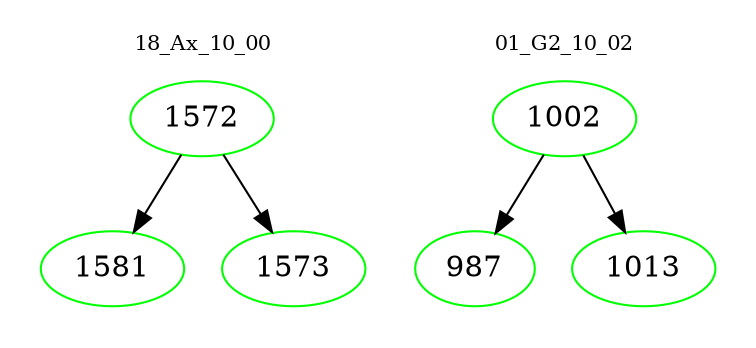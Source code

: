 digraph{
subgraph cluster_0 {
color = white
label = "18_Ax_10_00";
fontsize=10;
T0_1572 [label="1572", color="green"]
T0_1572 -> T0_1581 [color="black"]
T0_1581 [label="1581", color="green"]
T0_1572 -> T0_1573 [color="black"]
T0_1573 [label="1573", color="green"]
}
subgraph cluster_1 {
color = white
label = "01_G2_10_02";
fontsize=10;
T1_1002 [label="1002", color="green"]
T1_1002 -> T1_987 [color="black"]
T1_987 [label="987", color="green"]
T1_1002 -> T1_1013 [color="black"]
T1_1013 [label="1013", color="green"]
}
}
